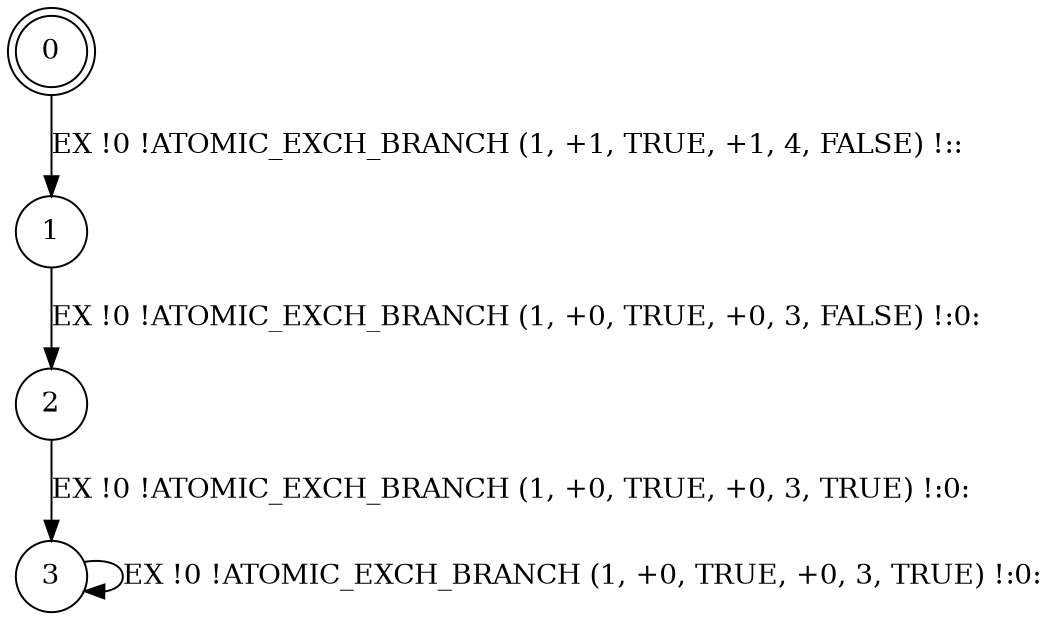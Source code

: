 digraph BCG {
size = "7, 10.5";
center = TRUE;
node [shape = circle];
0 [peripheries = 2];
0 -> 1 [label = "EX !0 !ATOMIC_EXCH_BRANCH (1, +1, TRUE, +1, 4, FALSE) !::"];
1 -> 2 [label = "EX !0 !ATOMIC_EXCH_BRANCH (1, +0, TRUE, +0, 3, FALSE) !:0:"];
2 -> 3 [label = "EX !0 !ATOMIC_EXCH_BRANCH (1, +0, TRUE, +0, 3, TRUE) !:0:"];
3 -> 3 [label = "EX !0 !ATOMIC_EXCH_BRANCH (1, +0, TRUE, +0, 3, TRUE) !:0:"];
}
